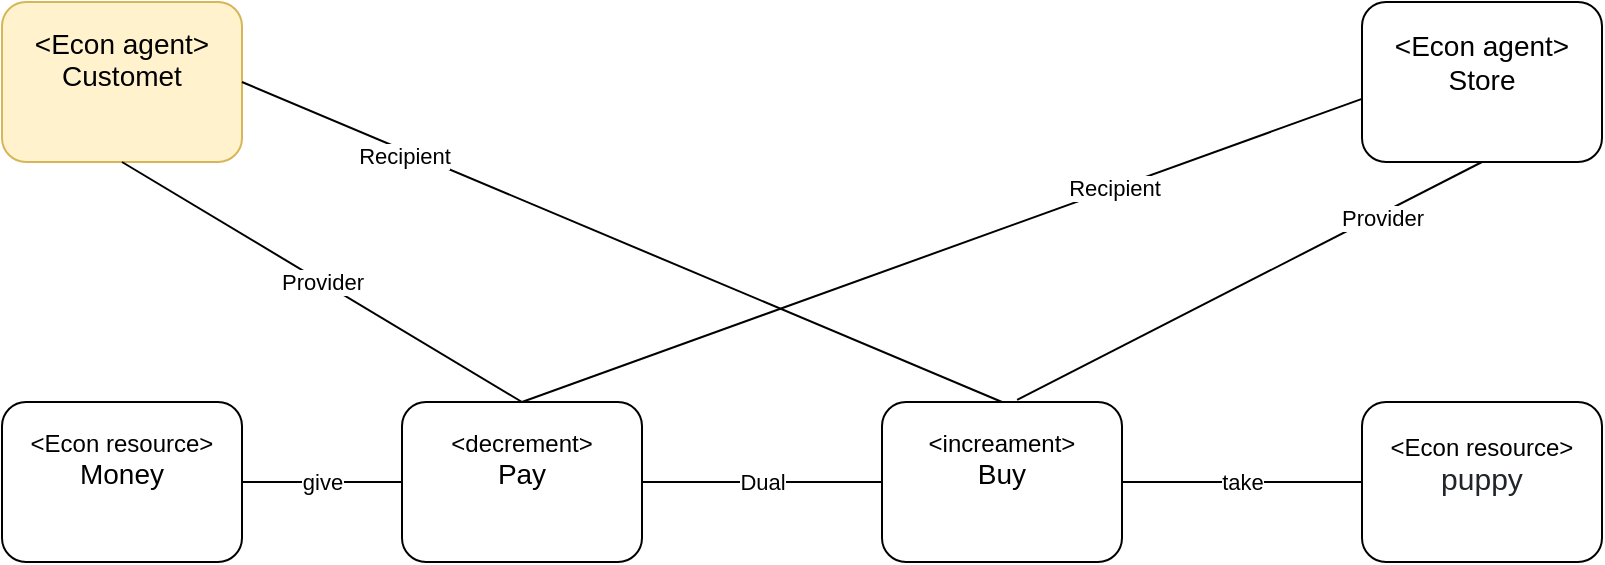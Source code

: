 <mxfile version="15.2.9" type="github"><diagram id="34iIuEVGvFFizo35k9v0" name="Page-1"><mxGraphModel dx="1038" dy="547" grid="1" gridSize="10" guides="1" tooltips="1" connect="1" arrows="1" fold="1" page="1" pageScale="1" pageWidth="3300" pageHeight="2339" math="0" shadow="0"><root><mxCell id="0"/><mxCell id="1" parent="0"/><mxCell id="u7EEc-F6Z9nIU4nTkZo6-5" value="&lt;span id=&quot;docs-internal-guid-dd25f4b5-7fff-749c-166e-d3c0481391ac&quot;&gt;&lt;p dir=&quot;ltr&quot; style=&quot;line-height: 1.2 ; margin-top: 0pt ; margin-bottom: 0pt&quot;&gt;&lt;span style=&quot;font-family: &amp;#34;calibri&amp;#34; , sans-serif ; background-color: transparent ; vertical-align: baseline&quot;&gt;&lt;font style=&quot;font-size: 14px&quot;&gt;&amp;lt;Econ agent&amp;gt;&lt;/font&gt;&lt;/span&gt;&lt;/p&gt;&lt;p dir=&quot;ltr&quot; style=&quot;line-height: 1.2 ; margin-top: 0pt ; margin-bottom: 0pt&quot;&gt;&lt;span style=&quot;font-family: &amp;#34;calibri&amp;#34; , sans-serif ; background-color: transparent ; vertical-align: baseline&quot;&gt;&lt;font style=&quot;font-size: 14px&quot;&gt;Customet&lt;/font&gt;&lt;/span&gt;&lt;/p&gt;&lt;div&gt;&lt;span style=&quot;font-size: 14pt ; font-family: &amp;#34;calibri&amp;#34; , sans-serif ; background-color: transparent ; font-weight: 700 ; vertical-align: baseline&quot;&gt;&lt;br&gt;&lt;/span&gt;&lt;/div&gt;&lt;/span&gt;" style="rounded=1;whiteSpace=wrap;html=1;fillColor=#fff2cc;strokeColor=#d6b656;" vertex="1" parent="1"><mxGeometry x="80" y="920" width="120" height="80" as="geometry"/></mxCell><mxCell id="u7EEc-F6Z9nIU4nTkZo6-6" value="&lt;span id=&quot;docs-internal-guid-93c33525-7fff-1fce-689c-20319601613f&quot;&gt;&lt;p dir=&quot;ltr&quot; style=&quot;line-height: 1.2 ; margin-top: 0pt ; margin-bottom: 0pt&quot;&gt;&lt;span style=&quot;font-family: &amp;#34;calibri&amp;#34; , sans-serif ; background-color: transparent ; vertical-align: baseline&quot;&gt;&lt;font style=&quot;font-size: 12px&quot;&gt;&amp;lt;Econ resource&amp;gt;&lt;/font&gt;&lt;/span&gt;&lt;/p&gt;&lt;p dir=&quot;ltr&quot; style=&quot;line-height: 1.2 ; margin-top: 0pt ; margin-bottom: 0pt&quot;&gt;&lt;span style=&quot;font-family: &amp;#34;calibri&amp;#34; , sans-serif ; background-color: transparent ; vertical-align: baseline&quot;&gt;&lt;font style=&quot;font-size: 14px&quot;&gt;Money&lt;/font&gt;&lt;/span&gt;&lt;/p&gt;&lt;div&gt;&lt;span style=&quot;font-size: 14pt ; font-family: &amp;#34;calibri&amp;#34; , sans-serif ; background-color: transparent ; font-weight: 700 ; vertical-align: baseline&quot;&gt;&lt;br&gt;&lt;/span&gt;&lt;/div&gt;&lt;/span&gt;" style="rounded=1;whiteSpace=wrap;html=1;" vertex="1" parent="1"><mxGeometry x="80" y="1120" width="120" height="80" as="geometry"/></mxCell><mxCell id="u7EEc-F6Z9nIU4nTkZo6-7" value="&lt;p dir=&quot;ltr&quot; style=&quot;line-height: 1.2 ; margin-top: 0pt ; margin-bottom: 0pt&quot;&gt;&lt;span style=&quot;font-family: &amp;#34;calibri&amp;#34; , sans-serif ; background-color: transparent ; vertical-align: baseline&quot;&gt;&lt;font style=&quot;font-size: 14px&quot;&gt;&amp;lt;Econ agent&amp;gt;&lt;/font&gt;&lt;/span&gt;&lt;/p&gt;&lt;p dir=&quot;ltr&quot; style=&quot;line-height: 1.2 ; margin-top: 0pt ; margin-bottom: 0pt&quot;&gt;&lt;span style=&quot;font-family: &amp;#34;calibri&amp;#34; , sans-serif ; background-color: transparent ; vertical-align: baseline&quot;&gt;&lt;font style=&quot;font-size: 14px&quot;&gt;Store&lt;/font&gt;&lt;/span&gt;&lt;/p&gt;&lt;div&gt;&lt;span style=&quot;font-family: &amp;#34;calibri&amp;#34; , sans-serif ; background-color: transparent ; vertical-align: baseline&quot;&gt;&lt;font size=&quot;3&quot;&gt;&lt;br&gt;&lt;/font&gt;&lt;/span&gt;&lt;/div&gt;" style="rounded=1;whiteSpace=wrap;html=1;" vertex="1" parent="1"><mxGeometry x="760" y="920" width="120" height="80" as="geometry"/></mxCell><mxCell id="u7EEc-F6Z9nIU4nTkZo6-8" value="&lt;p dir=&quot;ltr&quot; style=&quot;line-height: 1.2 ; margin-top: 0pt ; margin-bottom: 0pt&quot;&gt;&lt;span style=&quot;font-family: &amp;#34;calibri&amp;#34; , sans-serif ; background-color: transparent ; vertical-align: baseline&quot;&gt;&amp;lt;Econ resource&amp;gt;&lt;/span&gt;&lt;/p&gt;&lt;p dir=&quot;ltr&quot; style=&quot;line-height: 1.2 ; margin-top: 0pt ; margin-bottom: 0pt&quot;&gt;&lt;span style=&quot;color: rgb(33 , 37 , 41) ; font-family: , &amp;#34;blinkmacsystemfont&amp;#34; , &amp;#34;segoe ui&amp;#34; , &amp;#34;roboto&amp;#34; , &amp;#34;helvetica neue&amp;#34; , &amp;#34;arial&amp;#34; , &amp;#34;noto sans&amp;#34; , &amp;#34;liberation sans&amp;#34; , sans-serif , &amp;#34;apple color emoji&amp;#34; , &amp;#34;segoe ui emoji&amp;#34; , &amp;#34;segoe ui symbol&amp;#34; , &amp;#34;noto color emoji&amp;#34; ; font-size: 15px ; text-align: left ; background-color: rgb(255 , 255 , 255)&quot;&gt;puppy&lt;/span&gt;&lt;br&gt;&lt;/p&gt;&lt;div&gt;&lt;span style=&quot;font-family: &amp;#34;calibri&amp;#34; , sans-serif ; background-color: transparent ; vertical-align: baseline&quot;&gt;&lt;font style=&quot;font-size: 14px&quot;&gt;&lt;br&gt;&lt;/font&gt;&lt;/span&gt;&lt;/div&gt;" style="rounded=1;whiteSpace=wrap;html=1;" vertex="1" parent="1"><mxGeometry x="760" y="1120" width="120" height="80" as="geometry"/></mxCell><mxCell id="u7EEc-F6Z9nIU4nTkZo6-9" value="&lt;span id=&quot;docs-internal-guid-93c33525-7fff-1fce-689c-20319601613f&quot;&gt;&lt;p dir=&quot;ltr&quot; style=&quot;line-height: 1.2 ; margin-top: 0pt ; margin-bottom: 0pt&quot;&gt;&lt;span style=&quot;font-family: &amp;#34;calibri&amp;#34; , sans-serif ; background-color: transparent ; vertical-align: baseline&quot;&gt;&lt;font style=&quot;font-size: 12px&quot;&gt;&amp;lt;increament&amp;gt;&lt;/font&gt;&lt;/span&gt;&lt;/p&gt;&lt;p dir=&quot;ltr&quot; style=&quot;line-height: 1.2 ; margin-top: 0pt ; margin-bottom: 0pt&quot;&gt;&lt;span style=&quot;font-family: &amp;#34;calibri&amp;#34; , sans-serif ; background-color: transparent ; vertical-align: baseline&quot;&gt;&lt;font style=&quot;font-size: 14px&quot;&gt;Buy&lt;/font&gt;&lt;/span&gt;&lt;/p&gt;&lt;div&gt;&lt;span style=&quot;font-size: 14pt ; font-family: &amp;#34;calibri&amp;#34; , sans-serif ; background-color: transparent ; font-weight: 700 ; vertical-align: baseline&quot;&gt;&lt;br&gt;&lt;/span&gt;&lt;/div&gt;&lt;/span&gt;" style="rounded=1;whiteSpace=wrap;html=1;" vertex="1" parent="1"><mxGeometry x="520" y="1120" width="120" height="80" as="geometry"/></mxCell><mxCell id="u7EEc-F6Z9nIU4nTkZo6-10" value="&lt;span id=&quot;docs-internal-guid-93c33525-7fff-1fce-689c-20319601613f&quot;&gt;&lt;p dir=&quot;ltr&quot; style=&quot;line-height: 1.2 ; margin-top: 0pt ; margin-bottom: 0pt&quot;&gt;&lt;span style=&quot;font-family: &amp;#34;calibri&amp;#34; , sans-serif ; background-color: transparent ; vertical-align: baseline&quot;&gt;&lt;font style=&quot;font-size: 12px&quot;&gt;&amp;lt;&lt;/font&gt;&lt;/span&gt;&lt;span&gt;&lt;font face=&quot;calibri, sans-serif&quot;&gt;decrement&amp;gt;&lt;/font&gt;&lt;/span&gt;&lt;/p&gt;&lt;p dir=&quot;ltr&quot; style=&quot;line-height: 1.2 ; margin-top: 0pt ; margin-bottom: 0pt&quot;&gt;&lt;span style=&quot;font-family: &amp;#34;calibri&amp;#34; , sans-serif ; background-color: transparent ; vertical-align: baseline&quot;&gt;&lt;font style=&quot;font-size: 14px&quot;&gt;Pay&lt;/font&gt;&lt;/span&gt;&lt;/p&gt;&lt;div&gt;&lt;span style=&quot;font-size: 14pt ; font-family: &amp;#34;calibri&amp;#34; , sans-serif ; background-color: transparent ; font-weight: 700 ; vertical-align: baseline&quot;&gt;&lt;br&gt;&lt;/span&gt;&lt;/div&gt;&lt;/span&gt;" style="rounded=1;whiteSpace=wrap;html=1;" vertex="1" parent="1"><mxGeometry x="280" y="1120" width="120" height="80" as="geometry"/></mxCell><mxCell id="u7EEc-F6Z9nIU4nTkZo6-11" value="Dual" style="endArrow=none;html=1;entryX=0;entryY=0.5;entryDx=0;entryDy=0;exitX=1;exitY=0.5;exitDx=0;exitDy=0;" edge="1" parent="1" source="u7EEc-F6Z9nIU4nTkZo6-10" target="u7EEc-F6Z9nIU4nTkZo6-9"><mxGeometry width="50" height="50" relative="1" as="geometry"><mxPoint x="430" y="1250" as="sourcePoint"/><mxPoint x="480" y="1200" as="targetPoint"/><Array as="points"><mxPoint x="460" y="1160"/></Array></mxGeometry></mxCell><mxCell id="u7EEc-F6Z9nIU4nTkZo6-12" value="Provider" style="endArrow=none;html=1;entryX=0.5;entryY=1;entryDx=0;entryDy=0;exitX=0.5;exitY=0;exitDx=0;exitDy=0;" edge="1" parent="1" source="u7EEc-F6Z9nIU4nTkZo6-10" target="u7EEc-F6Z9nIU4nTkZo6-5"><mxGeometry width="50" height="50" relative="1" as="geometry"><mxPoint x="200" y="1090" as="sourcePoint"/><mxPoint x="250" y="1040" as="targetPoint"/></mxGeometry></mxCell><mxCell id="u7EEc-F6Z9nIU4nTkZo6-13" value="" style="endArrow=none;html=1;exitX=0.5;exitY=0;exitDx=0;exitDy=0;entryX=-0.003;entryY=0.607;entryDx=0;entryDy=0;entryPerimeter=0;" edge="1" parent="1" source="u7EEc-F6Z9nIU4nTkZo6-10" target="u7EEc-F6Z9nIU4nTkZo6-7"><mxGeometry width="50" height="50" relative="1" as="geometry"><mxPoint x="500" y="1100" as="sourcePoint"/><mxPoint x="550" y="1050" as="targetPoint"/></mxGeometry></mxCell><mxCell id="u7EEc-F6Z9nIU4nTkZo6-18" value="Recipient" style="edgeLabel;html=1;align=center;verticalAlign=middle;resizable=0;points=[];" vertex="1" connectable="0" parent="u7EEc-F6Z9nIU4nTkZo6-13"><mxGeometry x="0.409" relative="1" as="geometry"><mxPoint as="offset"/></mxGeometry></mxCell><mxCell id="u7EEc-F6Z9nIU4nTkZo6-14" value="" style="endArrow=none;html=1;entryX=1;entryY=0.5;entryDx=0;entryDy=0;exitX=0.5;exitY=0;exitDx=0;exitDy=0;" edge="1" parent="1" source="u7EEc-F6Z9nIU4nTkZo6-9" target="u7EEc-F6Z9nIU4nTkZo6-5"><mxGeometry width="50" height="50" relative="1" as="geometry"><mxPoint x="250" y="1020" as="sourcePoint"/><mxPoint x="300" y="970" as="targetPoint"/></mxGeometry></mxCell><mxCell id="u7EEc-F6Z9nIU4nTkZo6-20" value="Recipient" style="edgeLabel;html=1;align=center;verticalAlign=middle;resizable=0;points=[];" vertex="1" connectable="0" parent="u7EEc-F6Z9nIU4nTkZo6-14"><mxGeometry x="0.57" y="2" relative="1" as="geometry"><mxPoint as="offset"/></mxGeometry></mxCell><mxCell id="u7EEc-F6Z9nIU4nTkZo6-15" value="" style="endArrow=none;html=1;exitX=0.563;exitY=-0.013;exitDx=0;exitDy=0;exitPerimeter=0;entryX=0.5;entryY=1;entryDx=0;entryDy=0;" edge="1" parent="1" source="u7EEc-F6Z9nIU4nTkZo6-9" target="u7EEc-F6Z9nIU4nTkZo6-7"><mxGeometry width="50" height="50" relative="1" as="geometry"><mxPoint x="620" y="1140" as="sourcePoint"/><mxPoint x="830" y="1030" as="targetPoint"/></mxGeometry></mxCell><mxCell id="u7EEc-F6Z9nIU4nTkZo6-19" value="Provider" style="edgeLabel;html=1;align=center;verticalAlign=middle;resizable=0;points=[];" vertex="1" connectable="0" parent="u7EEc-F6Z9nIU4nTkZo6-15"><mxGeometry x="0.561" y="-2" relative="1" as="geometry"><mxPoint as="offset"/></mxGeometry></mxCell><mxCell id="u7EEc-F6Z9nIU4nTkZo6-16" value="take" style="endArrow=none;html=1;entryX=0;entryY=0.5;entryDx=0;entryDy=0;exitX=1;exitY=0.5;exitDx=0;exitDy=0;" edge="1" parent="1" source="u7EEc-F6Z9nIU4nTkZo6-9" target="u7EEc-F6Z9nIU4nTkZo6-8"><mxGeometry width="50" height="50" relative="1" as="geometry"><mxPoint x="590" y="1300" as="sourcePoint"/><mxPoint x="640" y="1250" as="targetPoint"/></mxGeometry></mxCell><mxCell id="u7EEc-F6Z9nIU4nTkZo6-17" value="give" style="endArrow=none;html=1;entryX=0;entryY=0.5;entryDx=0;entryDy=0;exitX=1;exitY=0.5;exitDx=0;exitDy=0;" edge="1" parent="1" source="u7EEc-F6Z9nIU4nTkZo6-6" target="u7EEc-F6Z9nIU4nTkZo6-10"><mxGeometry width="50" height="50" relative="1" as="geometry"><mxPoint x="230" y="1200" as="sourcePoint"/><mxPoint x="280" y="1150" as="targetPoint"/></mxGeometry></mxCell></root></mxGraphModel></diagram></mxfile>